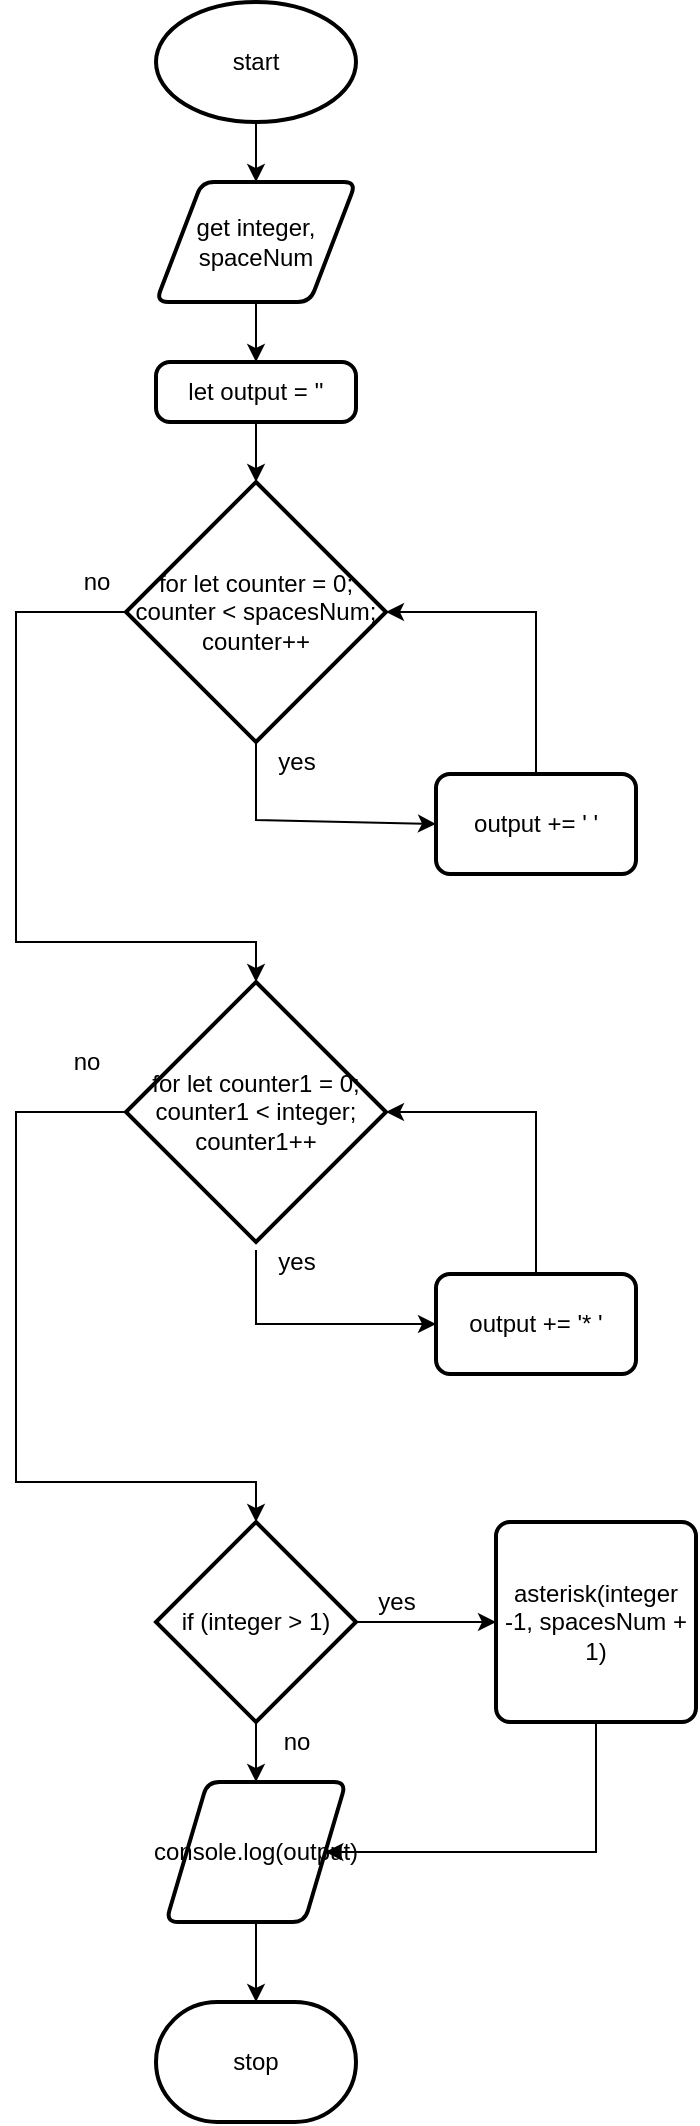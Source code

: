 <mxfile>
    <diagram id="9JDl7dUlZP1-VO_R_kXF" name="Page-1">
        <mxGraphModel dx="1074" dy="755" grid="1" gridSize="10" guides="1" tooltips="1" connect="1" arrows="1" fold="1" page="1" pageScale="1" pageWidth="827" pageHeight="1169" math="0" shadow="0">
            <root>
                <mxCell id="0"/>
                <mxCell id="1" parent="0"/>
                <mxCell id="4" style="edgeStyle=none;html=1;exitX=0.5;exitY=1;exitDx=0;exitDy=0;exitPerimeter=0;entryX=0.5;entryY=0;entryDx=0;entryDy=0;" parent="1" source="2" target="3" edge="1">
                    <mxGeometry relative="1" as="geometry"/>
                </mxCell>
                <mxCell id="2" value="start" style="strokeWidth=2;html=1;shape=mxgraph.flowchart.start_1;whiteSpace=wrap;" parent="1" vertex="1">
                    <mxGeometry x="150" y="70" width="100" height="60" as="geometry"/>
                </mxCell>
                <mxCell id="7" style="edgeStyle=none;html=1;exitX=0.5;exitY=1;exitDx=0;exitDy=0;entryX=0.5;entryY=0;entryDx=0;entryDy=0;" parent="1" source="3" target="5" edge="1">
                    <mxGeometry relative="1" as="geometry"/>
                </mxCell>
                <mxCell id="3" value="get integer, spaceNum" style="shape=parallelogram;html=1;strokeWidth=2;perimeter=parallelogramPerimeter;whiteSpace=wrap;rounded=1;arcSize=12;size=0.23;" parent="1" vertex="1">
                    <mxGeometry x="150" y="160" width="100" height="60" as="geometry"/>
                </mxCell>
                <mxCell id="9" style="edgeStyle=none;html=1;exitX=0.5;exitY=1;exitDx=0;exitDy=0;entryX=0.5;entryY=0;entryDx=0;entryDy=0;entryPerimeter=0;" edge="1" parent="1" source="5" target="8">
                    <mxGeometry relative="1" as="geometry"/>
                </mxCell>
                <mxCell id="5" value="let output = ''" style="rounded=1;whiteSpace=wrap;html=1;absoluteArcSize=1;arcSize=14;strokeWidth=2;" parent="1" vertex="1">
                    <mxGeometry x="150" y="250" width="100" height="30" as="geometry"/>
                </mxCell>
                <mxCell id="15" style="edgeStyle=none;rounded=0;html=1;entryX=0;entryY=0.5;entryDx=0;entryDy=0;exitX=0.5;exitY=1;exitDx=0;exitDy=0;exitPerimeter=0;" edge="1" parent="1" source="8" target="12">
                    <mxGeometry relative="1" as="geometry">
                        <mxPoint x="200" y="444" as="sourcePoint"/>
                        <mxPoint x="290" y="484" as="targetPoint"/>
                        <Array as="points">
                            <mxPoint x="200" y="479"/>
                        </Array>
                    </mxGeometry>
                </mxCell>
                <mxCell id="21" style="edgeStyle=none;rounded=0;html=1;exitX=0;exitY=0.5;exitDx=0;exitDy=0;exitPerimeter=0;entryX=0.5;entryY=0;entryDx=0;entryDy=0;entryPerimeter=0;" edge="1" parent="1" source="8" target="17">
                    <mxGeometry relative="1" as="geometry">
                        <Array as="points">
                            <mxPoint x="80" y="375"/>
                            <mxPoint x="80" y="540"/>
                            <mxPoint x="200" y="540"/>
                        </Array>
                    </mxGeometry>
                </mxCell>
                <mxCell id="8" value="for let counter = 0; counter &amp;lt; spacesNum; counter++" style="strokeWidth=2;html=1;shape=mxgraph.flowchart.decision;whiteSpace=wrap;" parent="1" vertex="1">
                    <mxGeometry x="135" y="310" width="130" height="130" as="geometry"/>
                </mxCell>
                <mxCell id="13" style="edgeStyle=none;rounded=0;html=1;entryX=1;entryY=0.5;entryDx=0;entryDy=0;entryPerimeter=0;" edge="1" parent="1" source="12" target="8">
                    <mxGeometry relative="1" as="geometry">
                        <Array as="points">
                            <mxPoint x="340" y="375"/>
                        </Array>
                    </mxGeometry>
                </mxCell>
                <mxCell id="12" value="output += ' '" style="rounded=1;whiteSpace=wrap;html=1;absoluteArcSize=1;arcSize=14;strokeWidth=2;" vertex="1" parent="1">
                    <mxGeometry x="290" y="456" width="100" height="50" as="geometry"/>
                </mxCell>
                <mxCell id="14" value="yes" style="text;html=1;align=center;verticalAlign=middle;resizable=0;points=[];autosize=1;strokeColor=none;fillColor=none;" vertex="1" parent="1">
                    <mxGeometry x="205" y="440" width="30" height="20" as="geometry"/>
                </mxCell>
                <mxCell id="16" style="edgeStyle=none;rounded=0;html=1;entryX=0;entryY=0.5;entryDx=0;entryDy=0;exitX=0.5;exitY=1;exitDx=0;exitDy=0;exitPerimeter=0;" edge="1" parent="1" target="19">
                    <mxGeometry relative="1" as="geometry">
                        <mxPoint x="200" y="694" as="sourcePoint"/>
                        <mxPoint x="290" y="734" as="targetPoint"/>
                        <Array as="points">
                            <mxPoint x="200" y="731"/>
                        </Array>
                    </mxGeometry>
                </mxCell>
                <mxCell id="25" style="edgeStyle=none;rounded=0;html=1;exitX=0;exitY=0.5;exitDx=0;exitDy=0;exitPerimeter=0;entryX=0.5;entryY=0;entryDx=0;entryDy=0;entryPerimeter=0;" edge="1" parent="1" source="17" target="24">
                    <mxGeometry relative="1" as="geometry">
                        <Array as="points">
                            <mxPoint x="80" y="625"/>
                            <mxPoint x="80" y="810"/>
                            <mxPoint x="200" y="810"/>
                        </Array>
                    </mxGeometry>
                </mxCell>
                <mxCell id="17" value="for let counter1 = 0; counter1 &amp;lt; integer; counter1++" style="strokeWidth=2;html=1;shape=mxgraph.flowchart.decision;whiteSpace=wrap;" vertex="1" parent="1">
                    <mxGeometry x="135" y="560" width="130" height="130" as="geometry"/>
                </mxCell>
                <mxCell id="18" style="edgeStyle=none;rounded=0;html=1;entryX=1;entryY=0.5;entryDx=0;entryDy=0;entryPerimeter=0;" edge="1" parent="1" source="19" target="17">
                    <mxGeometry relative="1" as="geometry">
                        <Array as="points">
                            <mxPoint x="340" y="625"/>
                        </Array>
                    </mxGeometry>
                </mxCell>
                <mxCell id="19" value="output += '* '" style="rounded=1;whiteSpace=wrap;html=1;absoluteArcSize=1;arcSize=14;strokeWidth=2;" vertex="1" parent="1">
                    <mxGeometry x="290" y="706" width="100" height="50" as="geometry"/>
                </mxCell>
                <mxCell id="20" value="yes" style="text;html=1;align=center;verticalAlign=middle;resizable=0;points=[];autosize=1;strokeColor=none;fillColor=none;" vertex="1" parent="1">
                    <mxGeometry x="205" y="690" width="30" height="20" as="geometry"/>
                </mxCell>
                <mxCell id="22" value="no" style="text;html=1;align=center;verticalAlign=middle;resizable=0;points=[];autosize=1;strokeColor=none;fillColor=none;" vertex="1" parent="1">
                    <mxGeometry x="105" y="350" width="30" height="20" as="geometry"/>
                </mxCell>
                <mxCell id="23" value="no" style="text;html=1;align=center;verticalAlign=middle;resizable=0;points=[];autosize=1;strokeColor=none;fillColor=none;" vertex="1" parent="1">
                    <mxGeometry x="100" y="590" width="30" height="20" as="geometry"/>
                </mxCell>
                <mxCell id="29" style="edgeStyle=none;rounded=0;html=1;exitX=0.5;exitY=1;exitDx=0;exitDy=0;exitPerimeter=0;entryX=0.5;entryY=0;entryDx=0;entryDy=0;" edge="1" parent="1" source="24" target="28">
                    <mxGeometry relative="1" as="geometry"/>
                </mxCell>
                <mxCell id="30" style="edgeStyle=none;rounded=0;html=1;exitX=1;exitY=0.5;exitDx=0;exitDy=0;exitPerimeter=0;" edge="1" parent="1" source="24">
                    <mxGeometry relative="1" as="geometry">
                        <mxPoint x="320" y="880" as="targetPoint"/>
                    </mxGeometry>
                </mxCell>
                <mxCell id="24" value="if (integer &amp;gt; 1)" style="strokeWidth=2;html=1;shape=mxgraph.flowchart.decision;whiteSpace=wrap;" vertex="1" parent="1">
                    <mxGeometry x="150" y="830" width="100" height="100" as="geometry"/>
                </mxCell>
                <mxCell id="36" style="edgeStyle=none;rounded=0;html=1;exitX=0.5;exitY=1;exitDx=0;exitDy=0;entryX=0.5;entryY=0;entryDx=0;entryDy=0;entryPerimeter=0;" edge="1" parent="1" source="28" target="35">
                    <mxGeometry relative="1" as="geometry"/>
                </mxCell>
                <mxCell id="28" value="console.log(output)" style="shape=parallelogram;html=1;strokeWidth=2;perimeter=parallelogramPerimeter;whiteSpace=wrap;rounded=1;arcSize=12;size=0.23;" vertex="1" parent="1">
                    <mxGeometry x="155" y="960" width="90" height="70" as="geometry"/>
                </mxCell>
                <mxCell id="31" value="no" style="text;html=1;align=center;verticalAlign=middle;resizable=0;points=[];autosize=1;strokeColor=none;fillColor=none;" vertex="1" parent="1">
                    <mxGeometry x="205" y="930" width="30" height="20" as="geometry"/>
                </mxCell>
                <mxCell id="32" value="yes" style="text;html=1;align=center;verticalAlign=middle;resizable=0;points=[];autosize=1;strokeColor=none;fillColor=none;" vertex="1" parent="1">
                    <mxGeometry x="255" y="860" width="30" height="20" as="geometry"/>
                </mxCell>
                <mxCell id="34" style="edgeStyle=none;rounded=0;html=1;exitX=0.5;exitY=1;exitDx=0;exitDy=0;entryX=1;entryY=0.5;entryDx=0;entryDy=0;" edge="1" parent="1" source="33" target="28">
                    <mxGeometry relative="1" as="geometry">
                        <Array as="points">
                            <mxPoint x="370" y="995"/>
                        </Array>
                    </mxGeometry>
                </mxCell>
                <mxCell id="33" value="asterisk(integer -1, spacesNum + 1)" style="rounded=1;whiteSpace=wrap;html=1;absoluteArcSize=1;arcSize=14;strokeWidth=2;" vertex="1" parent="1">
                    <mxGeometry x="320" y="830" width="100" height="100" as="geometry"/>
                </mxCell>
                <mxCell id="35" value="stop" style="strokeWidth=2;html=1;shape=mxgraph.flowchart.terminator;whiteSpace=wrap;" vertex="1" parent="1">
                    <mxGeometry x="150" y="1070" width="100" height="60" as="geometry"/>
                </mxCell>
            </root>
        </mxGraphModel>
    </diagram>
</mxfile>
